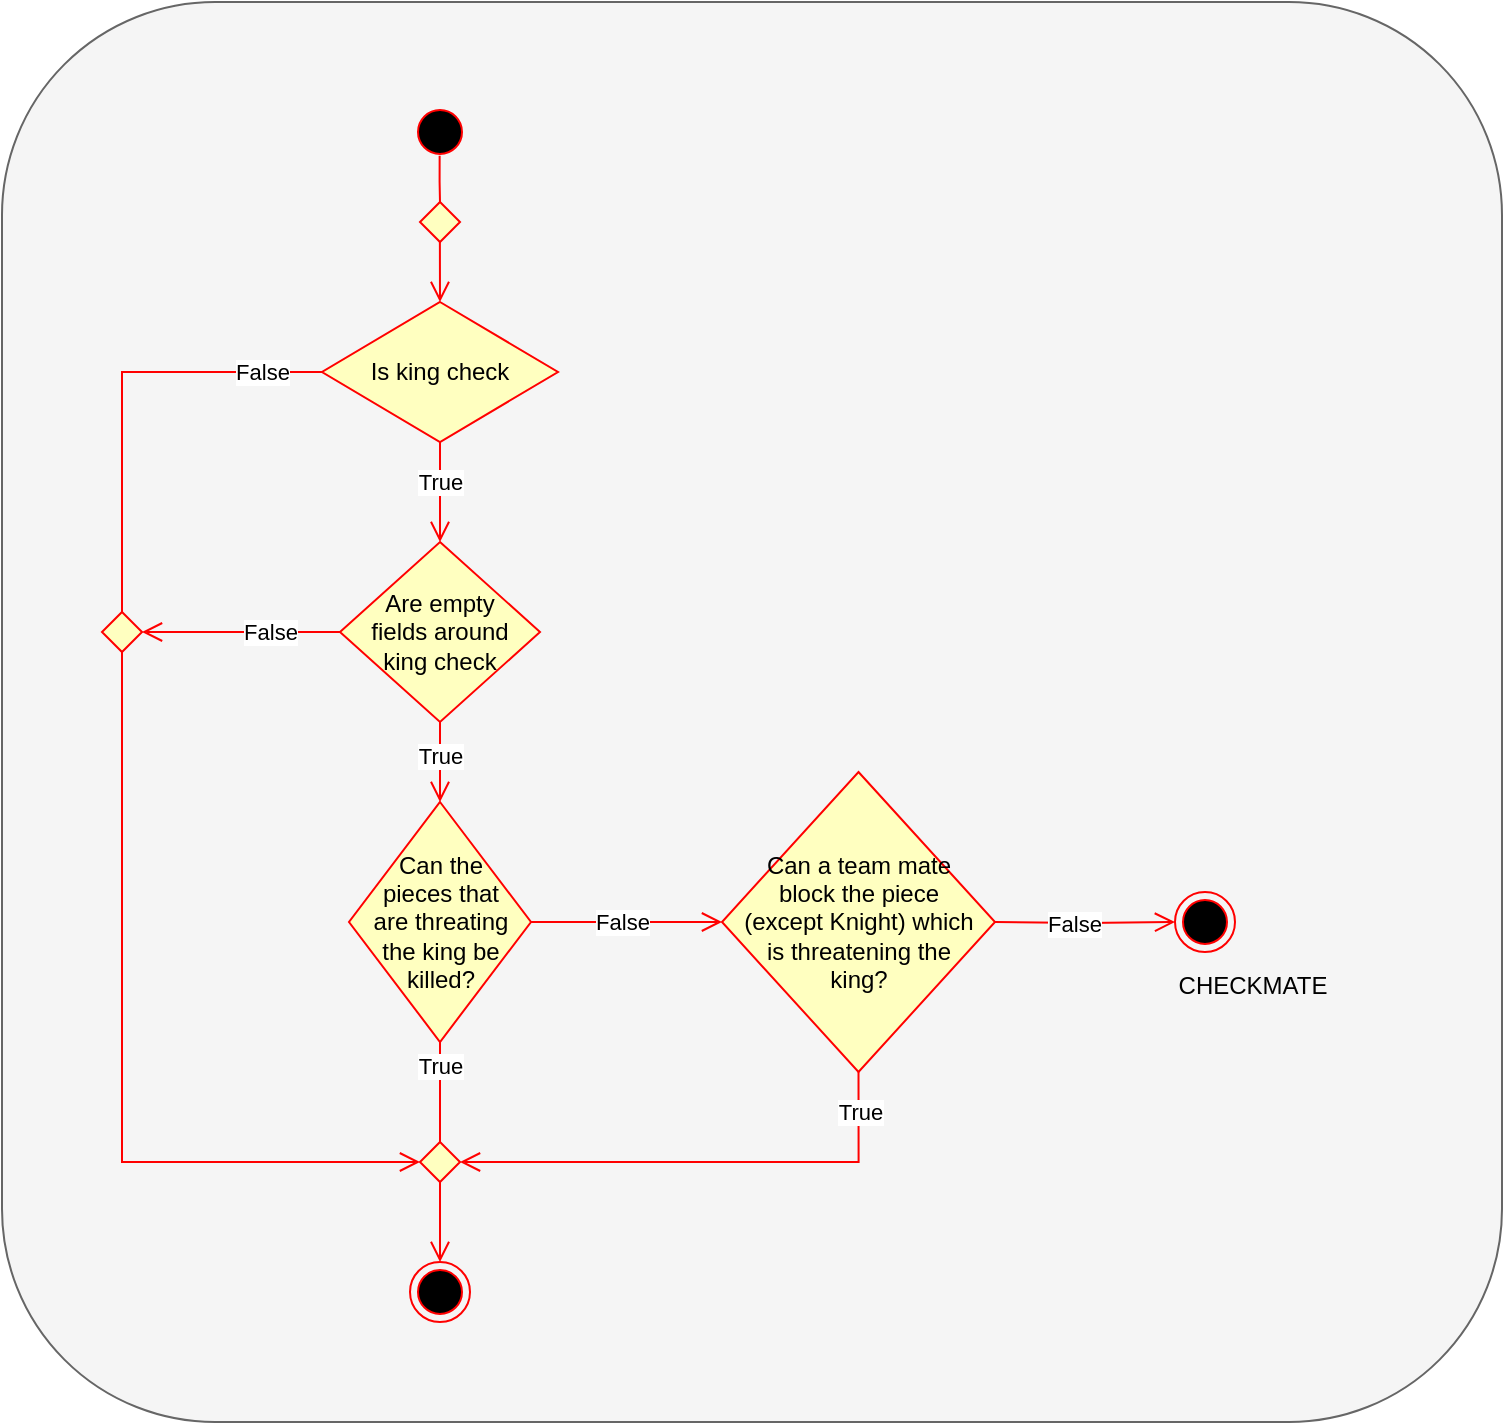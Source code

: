<mxfile version="15.7.3" type="device"><diagram id="OrWpfppTRmQh6Unaooh0" name="Page-1"><mxGraphModel dx="2290" dy="1613" grid="1" gridSize="10" guides="1" tooltips="1" connect="1" arrows="1" fold="1" page="1" pageScale="1" pageWidth="827" pageHeight="1169" math="0" shadow="0"><root><mxCell id="0"/><mxCell id="1" parent="0"/><mxCell id="w6JgXuSPgrOz6RBEwfNI-35" value="" style="rounded=1;whiteSpace=wrap;html=1;fontSize=12;fillColor=#f5f5f5;strokeColor=#666666;fontColor=#333333;" parent="1" vertex="1"><mxGeometry x="400" y="220" width="750" height="710" as="geometry"/></mxCell><mxCell id="w6JgXuSPgrOz6RBEwfNI-1" value="" style="ellipse;html=1;shape=startState;fillColor=#000000;strokeColor=#ff0000;" parent="1" vertex="1"><mxGeometry x="604" y="270" width="30" height="30" as="geometry"/></mxCell><mxCell id="w6JgXuSPgrOz6RBEwfNI-2" value="" style="edgeStyle=orthogonalEdgeStyle;html=1;verticalAlign=bottom;endArrow=open;endSize=8;strokeColor=#ff0000;rounded=0;entryX=0.5;entryY=0;entryDx=0;entryDy=0;exitX=0.494;exitY=0.894;exitDx=0;exitDy=0;exitPerimeter=0;startArrow=none;" parent="1" source="w6JgXuSPgrOz6RBEwfNI-40" target="w6JgXuSPgrOz6RBEwfNI-3" edge="1"><mxGeometry relative="1" as="geometry"><mxPoint x="618" y="360" as="targetPoint"/><mxPoint x="670" y="320" as="sourcePoint"/><Array as="points"><mxPoint x="619" y="320"/></Array></mxGeometry></mxCell><mxCell id="w6JgXuSPgrOz6RBEwfNI-3" value="Is king check" style="rhombus;whiteSpace=wrap;html=1;fillColor=#ffffc0;strokeColor=#ff0000;" parent="1" vertex="1"><mxGeometry x="560" y="370" width="118" height="70" as="geometry"/></mxCell><mxCell id="w6JgXuSPgrOz6RBEwfNI-4" value="" style="edgeStyle=orthogonalEdgeStyle;html=1;verticalAlign=bottom;endArrow=open;endSize=8;strokeColor=#ff0000;rounded=0;entryX=0.5;entryY=0;entryDx=0;entryDy=0;" parent="1" source="w6JgXuSPgrOz6RBEwfNI-3" target="w6JgXuSPgrOz6RBEwfNI-10" edge="1"><mxGeometry relative="1" as="geometry"><mxPoint x="618" y="500" as="targetPoint"/></mxGeometry></mxCell><mxCell id="w6JgXuSPgrOz6RBEwfNI-8" value="True" style="edgeLabel;html=1;align=center;verticalAlign=middle;resizable=0;points=[];" parent="w6JgXuSPgrOz6RBEwfNI-4" vertex="1" connectable="0"><mxGeometry x="-0.378" y="-1" relative="1" as="geometry"><mxPoint x="1" y="4" as="offset"/></mxGeometry></mxCell><mxCell id="w6JgXuSPgrOz6RBEwfNI-6" value="" style="edgeStyle=orthogonalEdgeStyle;html=1;align=left;verticalAlign=bottom;endArrow=open;endSize=8;strokeColor=#ff0000;rounded=0;startArrow=none;entryX=0;entryY=0.5;entryDx=0;entryDy=0;" parent="1" target="w6JgXuSPgrOz6RBEwfNI-30" edge="1"><mxGeometry x="-1" relative="1" as="geometry"><mxPoint x="619" y="800" as="targetPoint"/><mxPoint x="460" y="405" as="sourcePoint"/><Array as="points"><mxPoint x="460" y="800"/></Array></mxGeometry></mxCell><mxCell id="w6JgXuSPgrOz6RBEwfNI-10" value="&lt;p style=&quot;font-size: 12px ; padding: 10px&quot;&gt;Are empty fields around king check&lt;/p&gt;" style="rhombus;whiteSpace=wrap;html=1;fillColor=#ffffc0;strokeColor=#ff0000;" parent="1" vertex="1"><mxGeometry x="569" y="490" width="100" height="90" as="geometry"/></mxCell><mxCell id="w6JgXuSPgrOz6RBEwfNI-11" value="" style="edgeStyle=orthogonalEdgeStyle;html=1;verticalAlign=bottom;endArrow=open;endSize=8;strokeColor=#ff0000;rounded=0;exitX=0.5;exitY=1;exitDx=0;exitDy=0;entryX=0.5;entryY=0;entryDx=0;entryDy=0;" parent="1" source="w6JgXuSPgrOz6RBEwfNI-10" target="w6JgXuSPgrOz6RBEwfNI-13" edge="1"><mxGeometry relative="1" as="geometry"><mxPoint x="619" y="630" as="targetPoint"/><mxPoint x="650" y="580" as="sourcePoint"/></mxGeometry></mxCell><mxCell id="w6JgXuSPgrOz6RBEwfNI-12" value="True" style="edgeLabel;html=1;align=center;verticalAlign=middle;resizable=0;points=[];" parent="w6JgXuSPgrOz6RBEwfNI-11" vertex="1" connectable="0"><mxGeometry x="-0.378" y="-1" relative="1" as="geometry"><mxPoint x="1" y="4" as="offset"/></mxGeometry></mxCell><mxCell id="w6JgXuSPgrOz6RBEwfNI-13" value="&lt;p style=&quot;font-size: 12px ; padding: 10px&quot;&gt;Can the pieces that are threating the king be killed?&lt;/p&gt;" style="rhombus;whiteSpace=wrap;html=1;fillColor=#ffffc0;strokeColor=#ff0000;" parent="1" vertex="1"><mxGeometry x="573.5" y="620" width="91" height="120" as="geometry"/></mxCell><mxCell id="w6JgXuSPgrOz6RBEwfNI-14" value="&lt;p style=&quot;font-size: 12px ; padding: 10px&quot;&gt;Can a team mate block the piece (except Knight) which is threatening the king?&lt;/p&gt;" style="rhombus;whiteSpace=wrap;html=1;fillColor=#ffffc0;strokeColor=#ff0000;" parent="1" vertex="1"><mxGeometry x="760" y="605" width="136.5" height="150" as="geometry"/></mxCell><mxCell id="w6JgXuSPgrOz6RBEwfNI-15" value="" style="edgeStyle=orthogonalEdgeStyle;html=1;verticalAlign=bottom;endArrow=open;endSize=8;strokeColor=#ff0000;rounded=0;exitX=0.5;exitY=1;exitDx=0;exitDy=0;startArrow=none;" parent="1" source="w6JgXuSPgrOz6RBEwfNI-30" edge="1"><mxGeometry relative="1" as="geometry"><mxPoint x="619" y="850" as="targetPoint"/><mxPoint x="629" y="590" as="sourcePoint"/></mxGeometry></mxCell><mxCell id="w6JgXuSPgrOz6RBEwfNI-17" value="" style="edgeStyle=orthogonalEdgeStyle;html=1;align=left;verticalAlign=bottom;endArrow=open;endSize=8;strokeColor=#ff0000;rounded=0;exitX=1;exitY=0.5;exitDx=0;exitDy=0;entryX=0;entryY=0.5;entryDx=0;entryDy=0;" parent="1" source="w6JgXuSPgrOz6RBEwfNI-13" target="w6JgXuSPgrOz6RBEwfNI-14" edge="1"><mxGeometry x="-1" relative="1" as="geometry"><mxPoint x="780" y="680" as="targetPoint"/><mxPoint x="664.5" y="679.74" as="sourcePoint"/><Array as="points"/></mxGeometry></mxCell><mxCell id="w6JgXuSPgrOz6RBEwfNI-18" value="False" style="edgeLabel;html=1;align=center;verticalAlign=middle;resizable=0;points=[];" parent="w6JgXuSPgrOz6RBEwfNI-17" vertex="1" connectable="0"><mxGeometry x="-0.255" y="1" relative="1" as="geometry"><mxPoint x="10" y="1" as="offset"/></mxGeometry></mxCell><mxCell id="w6JgXuSPgrOz6RBEwfNI-19" value="" style="edgeStyle=orthogonalEdgeStyle;html=1;align=left;verticalAlign=bottom;endArrow=open;endSize=8;strokeColor=#ff0000;rounded=0;exitX=0;exitY=0.5;exitDx=0;exitDy=0;entryX=1;entryY=0.5;entryDx=0;entryDy=0;" parent="1" source="w6JgXuSPgrOz6RBEwfNI-10" target="w6JgXuSPgrOz6RBEwfNI-27" edge="1"><mxGeometry x="-1" relative="1" as="geometry"><mxPoint x="460" y="534.71" as="targetPoint"/><mxPoint x="529" y="534.71" as="sourcePoint"/><Array as="points"/></mxGeometry></mxCell><mxCell id="w6JgXuSPgrOz6RBEwfNI-20" value="False" style="edgeLabel;html=1;align=center;verticalAlign=middle;resizable=0;points=[];" parent="w6JgXuSPgrOz6RBEwfNI-19" vertex="1" connectable="0"><mxGeometry x="-0.255" y="1" relative="1" as="geometry"><mxPoint x="2" y="-1" as="offset"/></mxGeometry></mxCell><mxCell id="w6JgXuSPgrOz6RBEwfNI-23" value="" style="ellipse;html=1;shape=endState;fillColor=#000000;strokeColor=#ff0000;fontSize=12;" parent="1" vertex="1"><mxGeometry x="604" y="850" width="30" height="30" as="geometry"/></mxCell><mxCell id="w6JgXuSPgrOz6RBEwfNI-27" value="&lt;p style=&quot;font-size: 12px ; padding: 10px&quot;&gt;&lt;br&gt;&lt;/p&gt;" style="rhombus;whiteSpace=wrap;html=1;fillColor=#ffffc0;strokeColor=#ff0000;" parent="1" vertex="1"><mxGeometry x="450" y="525" width="20" height="20" as="geometry"/></mxCell><mxCell id="w6JgXuSPgrOz6RBEwfNI-28" value="" style="edgeStyle=orthogonalEdgeStyle;html=1;align=left;verticalAlign=bottom;endArrow=none;endSize=8;strokeColor=#ff0000;rounded=0;exitX=0;exitY=0.5;exitDx=0;exitDy=0;" parent="1" source="w6JgXuSPgrOz6RBEwfNI-3" target="w6JgXuSPgrOz6RBEwfNI-27" edge="1"><mxGeometry x="-1" relative="1" as="geometry"><mxPoint x="619" y="800" as="targetPoint"/><mxPoint x="560" y="405" as="sourcePoint"/><Array as="points"/></mxGeometry></mxCell><mxCell id="w6JgXuSPgrOz6RBEwfNI-29" value="False" style="edgeLabel;html=1;align=center;verticalAlign=middle;resizable=0;points=[];" parent="w6JgXuSPgrOz6RBEwfNI-28" vertex="1" connectable="0"><mxGeometry x="-0.255" y="1" relative="1" as="geometry"><mxPoint x="52" y="-1" as="offset"/></mxGeometry></mxCell><mxCell id="w6JgXuSPgrOz6RBEwfNI-30" value="&lt;p style=&quot;font-size: 12px ; padding: 10px&quot;&gt;&lt;br&gt;&lt;/p&gt;" style="rhombus;whiteSpace=wrap;html=1;fillColor=#ffffc0;strokeColor=#ff0000;" parent="1" vertex="1"><mxGeometry x="609" y="790" width="20" height="20" as="geometry"/></mxCell><mxCell id="w6JgXuSPgrOz6RBEwfNI-31" value="" style="edgeStyle=orthogonalEdgeStyle;html=1;verticalAlign=bottom;endArrow=none;endSize=8;strokeColor=#ff0000;rounded=0;exitX=0.5;exitY=1;exitDx=0;exitDy=0;" parent="1" source="w6JgXuSPgrOz6RBEwfNI-13" target="w6JgXuSPgrOz6RBEwfNI-30" edge="1"><mxGeometry relative="1" as="geometry"><mxPoint x="619" y="850" as="targetPoint"/><mxPoint x="619" y="740" as="sourcePoint"/></mxGeometry></mxCell><mxCell id="w6JgXuSPgrOz6RBEwfNI-32" value="True" style="edgeLabel;html=1;align=center;verticalAlign=middle;resizable=0;points=[];" parent="w6JgXuSPgrOz6RBEwfNI-31" vertex="1" connectable="0"><mxGeometry x="-0.378" y="-1" relative="1" as="geometry"><mxPoint x="1" y="-4" as="offset"/></mxGeometry></mxCell><mxCell id="w6JgXuSPgrOz6RBEwfNI-36" value="CHECKMATE" style="ellipse;html=1;shape=endState;fillColor=#000000;strokeColor=#ff0000;fontSize=12;movableLabel=1;" parent="1" vertex="1"><mxGeometry x="986.5" y="665" width="30" height="30" as="geometry"><mxPoint x="23" y="32" as="offset"/></mxGeometry></mxCell><mxCell id="w6JgXuSPgrOz6RBEwfNI-37" value="" style="edgeStyle=orthogonalEdgeStyle;html=1;align=left;verticalAlign=bottom;endArrow=open;endSize=8;strokeColor=#ff0000;rounded=0;exitX=0.5;exitY=1;exitDx=0;exitDy=0;entryX=1;entryY=0.5;entryDx=0;entryDy=0;" parent="1" source="w6JgXuSPgrOz6RBEwfNI-14" target="w6JgXuSPgrOz6RBEwfNI-30" edge="1"><mxGeometry x="-1" relative="1" as="geometry"><mxPoint x="770" y="690" as="targetPoint"/><mxPoint x="674.5" y="690" as="sourcePoint"/><Array as="points"/></mxGeometry></mxCell><mxCell id="w6JgXuSPgrOz6RBEwfNI-38" value="True" style="edgeLabel;html=1;align=center;verticalAlign=middle;resizable=0;points=[];" parent="w6JgXuSPgrOz6RBEwfNI-37" vertex="1" connectable="0"><mxGeometry x="-0.255" y="1" relative="1" as="geometry"><mxPoint x="46" y="-26" as="offset"/></mxGeometry></mxCell><mxCell id="w6JgXuSPgrOz6RBEwfNI-40" value="&lt;p style=&quot;font-size: 12px ; padding: 10px&quot;&gt;&lt;br&gt;&lt;/p&gt;" style="rhombus;whiteSpace=wrap;html=1;fillColor=#ffffc0;strokeColor=#ff0000;" parent="1" vertex="1"><mxGeometry x="609" y="320" width="20" height="20" as="geometry"/></mxCell><mxCell id="w6JgXuSPgrOz6RBEwfNI-41" value="" style="edgeStyle=orthogonalEdgeStyle;html=1;verticalAlign=bottom;endArrow=none;endSize=8;strokeColor=#ff0000;rounded=0;entryX=0.5;entryY=0;entryDx=0;entryDy=0;exitX=0.494;exitY=0.894;exitDx=0;exitDy=0;exitPerimeter=0;" parent="1" source="w6JgXuSPgrOz6RBEwfNI-1" target="w6JgXuSPgrOz6RBEwfNI-40" edge="1"><mxGeometry relative="1" as="geometry"><mxPoint x="619" y="370" as="targetPoint"/><mxPoint x="618.82" y="296.82" as="sourcePoint"/><Array as="points"/></mxGeometry></mxCell><mxCell id="w6JgXuSPgrOz6RBEwfNI-47" value="" style="edgeStyle=orthogonalEdgeStyle;html=1;align=left;verticalAlign=bottom;endArrow=open;endSize=8;strokeColor=#ff0000;rounded=0;exitX=1;exitY=0.5;exitDx=0;exitDy=0;entryX=0;entryY=0.5;entryDx=0;entryDy=0;" parent="1" target="w6JgXuSPgrOz6RBEwfNI-36" edge="1"><mxGeometry x="-1" relative="1" as="geometry"><mxPoint x="806.5" y="690" as="targetPoint"/><mxPoint x="896.5" y="680" as="sourcePoint"/><Array as="points"/></mxGeometry></mxCell><mxCell id="w6JgXuSPgrOz6RBEwfNI-48" value="False" style="edgeLabel;html=1;align=center;verticalAlign=middle;resizable=0;points=[];" parent="w6JgXuSPgrOz6RBEwfNI-47" vertex="1" connectable="0"><mxGeometry x="-0.255" y="1" relative="1" as="geometry"><mxPoint x="6" y="1" as="offset"/></mxGeometry></mxCell></root></mxGraphModel></diagram></mxfile>